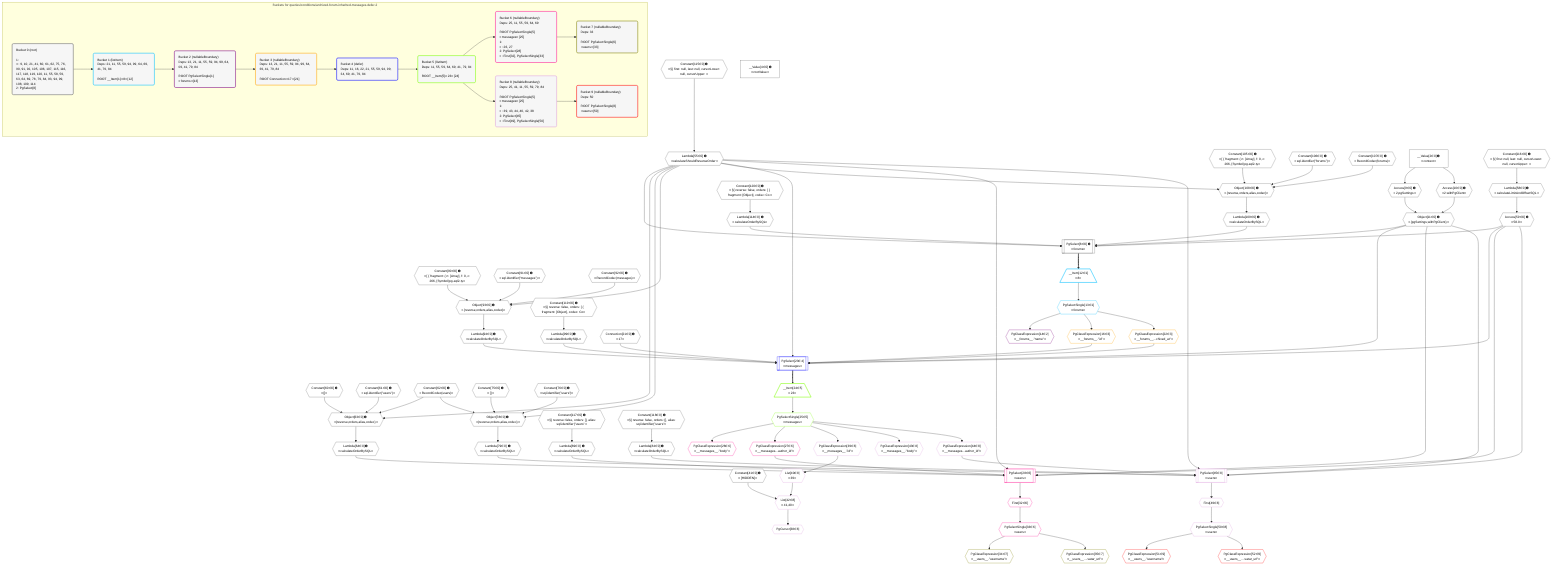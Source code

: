 %%{init: {'themeVariables': { 'fontSize': '12px'}}}%%
graph TD
    classDef path fill:#eee,stroke:#000,color:#000
    classDef plan fill:#fff,stroke-width:1px,color:#000
    classDef itemplan fill:#fff,stroke-width:2px,color:#000
    classDef unbatchedplan fill:#dff,stroke-width:1px,color:#000
    classDef sideeffectplan fill:#fcc,stroke-width:2px,color:#000
    classDef bucket fill:#f6f6f6,color:#000,stroke-width:2px,text-align:left


    %% plan dependencies
    PgSelect8[["PgSelect[8∈0] ➊<br />ᐸforumsᐳ"]]:::plan
    Object11{{"Object[11∈0] ➊<br />ᐸ{pgSettings,withPgClient}ᐳ"}}:::plan
    Lambda55{{"Lambda[55∈0] ➊<br />ᐸcalculateShouldReverseOrderᐳ"}}:::plan
    Access59{{"Access[59∈0] ➊<br />ᐸ58.0ᐳ"}}:::plan
    Lambda109{{"Lambda[109∈0] ➊<br />ᐸcalculateOrderBySQLᐳ"}}:::plan
    Lambda114{{"Lambda[114∈0] ➊<br />ᐸcalculateOrderBySQLᐳ"}}:::plan
    Object11 & Lambda55 & Access59 & Lambda109 & Lambda114 --> PgSelect8
    Object63{{"Object[63∈0] ➊<br />ᐸ{reverse,orders,alias,codec}ᐳ"}}:::plan
    Constant60{{"Constant[60∈0] ➊<br />ᐸ[]ᐳ"}}:::plan
    Constant61{{"Constant[61∈0] ➊<br />ᐸsql.identifier(”users”)ᐳ"}}:::plan
    Constant62{{"Constant[62∈0] ➊<br />ᐸRecordCodec(users)ᐳ"}}:::plan
    Lambda55 & Constant60 & Constant61 & Constant62 --> Object63
    Object78{{"Object[78∈0] ➊<br />ᐸ{reverse,orders,alias,codec}ᐳ"}}:::plan
    Constant75{{"Constant[75∈0] ➊<br />ᐸ[]ᐳ"}}:::plan
    Constant76{{"Constant[76∈0] ➊<br />ᐸsql.identifier(”users”)ᐳ"}}:::plan
    Lambda55 & Constant75 & Constant76 & Constant62 --> Object78
    Object93{{"Object[93∈0] ➊<br />ᐸ{reverse,orders,alias,codec}ᐳ"}}:::plan
    Constant90{{"Constant[90∈0] ➊<br />ᐸ[ { fragment: { n: [Array], f: 0, c: 266, [Symbol(pg-sql2-tyᐳ"}}:::plan
    Constant91{{"Constant[91∈0] ➊<br />ᐸsql.identifier(”messages”)ᐳ"}}:::plan
    Constant92{{"Constant[92∈0] ➊<br />ᐸRecordCodec(messages)ᐳ"}}:::plan
    Lambda55 & Constant90 & Constant91 & Constant92 --> Object93
    Object108{{"Object[108∈0] ➊<br />ᐸ{reverse,orders,alias,codec}ᐳ"}}:::plan
    Constant105{{"Constant[105∈0] ➊<br />ᐸ[ { fragment: { n: [Array], f: 0, c: 266, [Symbol(pg-sql2-tyᐳ"}}:::plan
    Constant106{{"Constant[106∈0] ➊<br />ᐸsql.identifier(”forums”)ᐳ"}}:::plan
    Constant107{{"Constant[107∈0] ➊<br />ᐸRecordCodec(forums)ᐳ"}}:::plan
    Lambda55 & Constant105 & Constant106 & Constant107 --> Object108
    Access9{{"Access[9∈0] ➊<br />ᐸ2.pgSettingsᐳ"}}:::plan
    Access10{{"Access[10∈0] ➊<br />ᐸ2.withPgClientᐳ"}}:::plan
    Access9 & Access10 --> Object11
    __Value2["__Value[2∈0] ➊<br />ᐸcontextᐳ"]:::plan
    __Value2 --> Access9
    __Value2 --> Access10
    Constant115{{"Constant[115∈0] ➊<br />ᐸ§{ first: null, last: null, cursorLower: null, cursorUpper: ᐳ"}}:::plan
    Constant115 --> Lambda55
    Lambda58{{"Lambda[58∈0] ➊<br />ᐸcalculateLimitAndOffsetSQLᐳ"}}:::plan
    Constant116{{"Constant[116∈0] ➊<br />ᐸ§{ first: null, last: null, cursorLower: null, cursorUpper: ᐳ"}}:::plan
    Constant116 --> Lambda58
    Lambda58 --> Access59
    Lambda64{{"Lambda[64∈0] ➊<br />ᐸcalculateOrderBySQLᐳ"}}:::plan
    Object63 --> Lambda64
    Lambda69{{"Lambda[69∈0] ➊<br />ᐸcalculateOrderBySQLᐳ"}}:::plan
    Constant117{{"Constant[117∈0] ➊<br />ᐸ§{ reverse: false, orders: [], alias: sql.identifier(”users”ᐳ"}}:::plan
    Constant117 --> Lambda69
    Lambda79{{"Lambda[79∈0] ➊<br />ᐸcalculateOrderBySQLᐳ"}}:::plan
    Object78 --> Lambda79
    Lambda84{{"Lambda[84∈0] ➊<br />ᐸcalculateOrderBySQLᐳ"}}:::plan
    Constant118{{"Constant[118∈0] ➊<br />ᐸ§{ reverse: false, orders: [], alias: sql.identifier(”users”ᐳ"}}:::plan
    Constant118 --> Lambda84
    Lambda94{{"Lambda[94∈0] ➊<br />ᐸcalculateOrderBySQLᐳ"}}:::plan
    Object93 --> Lambda94
    Lambda99{{"Lambda[99∈0] ➊<br />ᐸcalculateOrderBySQLᐳ"}}:::plan
    Constant119{{"Constant[119∈0] ➊<br />ᐸ§{ reverse: false, orders: [ { fragment: [Object], codec: Coᐳ"}}:::plan
    Constant119 --> Lambda99
    Object108 --> Lambda109
    Constant120{{"Constant[120∈0] ➊<br />ᐸ§{ reverse: false, orders: [ { fragment: [Object], codec: Coᐳ"}}:::plan
    Constant120 --> Lambda114
    __Value4["__Value[4∈0] ➊<br />ᐸrootValueᐳ"]:::plan
    Connection21{{"Connection[21∈0] ➊<br />ᐸ17ᐳ"}}:::plan
    Constant41{{"Constant[41∈0] ➊<br />ᐸ[HIDDEN]ᐳ"}}:::plan
    __Item12[/"__Item[12∈1]<br />ᐸ8ᐳ"\]:::itemplan
    PgSelect8 ==> __Item12
    PgSelectSingle13{{"PgSelectSingle[13∈1]<br />ᐸforumsᐳ"}}:::plan
    __Item12 --> PgSelectSingle13
    PgClassExpression14{{"PgClassExpression[14∈2]<br />ᐸ__forums__.”name”ᐳ"}}:::plan
    PgSelectSingle13 --> PgClassExpression14
    PgClassExpression16{{"PgClassExpression[16∈3]<br />ᐸ__forums__.”id”ᐳ"}}:::plan
    PgSelectSingle13 --> PgClassExpression16
    PgClassExpression22{{"PgClassExpression[22∈3]<br />ᐸ__forums__...chived_at”ᐳ"}}:::plan
    PgSelectSingle13 --> PgClassExpression22
    PgSelect23[["PgSelect[23∈4]<br />ᐸmessagesᐳ"]]:::plan
    Object11 & PgClassExpression16 & PgClassExpression22 & Connection21 & Lambda55 & Access59 & Lambda94 & Lambda99 --> PgSelect23
    __Item24[/"__Item[24∈5]<br />ᐸ23ᐳ"\]:::itemplan
    PgSelect23 ==> __Item24
    PgSelectSingle25{{"PgSelectSingle[25∈5]<br />ᐸmessagesᐳ"}}:::plan
    __Item24 --> PgSelectSingle25
    PgSelect28[["PgSelect[28∈6]<br />ᐸusersᐳ"]]:::plan
    PgClassExpression27{{"PgClassExpression[27∈6]<br />ᐸ__messages...author_id”ᐳ"}}:::plan
    Object11 & PgClassExpression27 & Lambda55 & Access59 & Lambda64 & Lambda69 --> PgSelect28
    PgClassExpression26{{"PgClassExpression[26∈6]<br />ᐸ__messages__.”body”ᐳ"}}:::plan
    PgSelectSingle25 --> PgClassExpression26
    PgSelectSingle25 --> PgClassExpression27
    First32{{"First[32∈6]"}}:::plan
    PgSelect28 --> First32
    PgSelectSingle33{{"PgSelectSingle[33∈6]<br />ᐸusersᐳ"}}:::plan
    First32 --> PgSelectSingle33
    PgClassExpression34{{"PgClassExpression[34∈7]<br />ᐸ__users__.”username”ᐳ"}}:::plan
    PgSelectSingle33 --> PgClassExpression34
    PgClassExpression35{{"PgClassExpression[35∈7]<br />ᐸ__users__....vatar_url”ᐳ"}}:::plan
    PgSelectSingle33 --> PgClassExpression35
    PgSelect45[["PgSelect[45∈8]<br />ᐸusersᐳ"]]:::plan
    PgClassExpression44{{"PgClassExpression[44∈8]<br />ᐸ__messages...author_id”ᐳ"}}:::plan
    Object11 & PgClassExpression44 & Lambda55 & Access59 & Lambda79 & Lambda84 --> PgSelect45
    List42{{"List[42∈8]<br />ᐸ41,40ᐳ"}}:::plan
    List40{{"List[40∈8]<br />ᐸ39ᐳ"}}:::plan
    Constant41 & List40 --> List42
    PgCursor38{{"PgCursor[38∈8]"}}:::plan
    List42 --> PgCursor38
    PgClassExpression39{{"PgClassExpression[39∈8]<br />ᐸ__messages__.”id”ᐳ"}}:::plan
    PgSelectSingle25 --> PgClassExpression39
    PgClassExpression39 --> List40
    PgClassExpression43{{"PgClassExpression[43∈8]<br />ᐸ__messages__.”body”ᐳ"}}:::plan
    PgSelectSingle25 --> PgClassExpression43
    PgSelectSingle25 --> PgClassExpression44
    First49{{"First[49∈8]"}}:::plan
    PgSelect45 --> First49
    PgSelectSingle50{{"PgSelectSingle[50∈8]<br />ᐸusersᐳ"}}:::plan
    First49 --> PgSelectSingle50
    PgClassExpression51{{"PgClassExpression[51∈9]<br />ᐸ__users__.”username”ᐳ"}}:::plan
    PgSelectSingle50 --> PgClassExpression51
    PgClassExpression52{{"PgClassExpression[52∈9]<br />ᐸ__users__....vatar_url”ᐳ"}}:::plan
    PgSelectSingle50 --> PgClassExpression52

    %% define steps

    subgraph "Buckets for queries/conditions/archived-forum-inherited-messages.defer-2"
    Bucket0("Bucket 0 (root)<br /><br />1: <br />ᐳ: 9, 10, 21, 41, 60, 61, 62, 75, 76, 90, 91, 92, 105, 106, 107, 115, 116, 117, 118, 119, 120, 11, 55, 58, 59, 63, 64, 69, 78, 79, 84, 93, 94, 99, 108, 109, 114<br />2: PgSelect[8]"):::bucket
    classDef bucket0 stroke:#696969
    class Bucket0,__Value2,__Value4,PgSelect8,Access9,Access10,Object11,Connection21,Constant41,Lambda55,Lambda58,Access59,Constant60,Constant61,Constant62,Object63,Lambda64,Lambda69,Constant75,Constant76,Object78,Lambda79,Lambda84,Constant90,Constant91,Constant92,Object93,Lambda94,Lambda99,Constant105,Constant106,Constant107,Object108,Lambda109,Lambda114,Constant115,Constant116,Constant117,Constant118,Constant119,Constant120 bucket0
    Bucket1("Bucket 1 (listItem)<br />Deps: 21, 11, 55, 59, 94, 99, 64, 69, 41, 79, 84<br /><br />ROOT __Item{1}ᐸ8ᐳ[12]"):::bucket
    classDef bucket1 stroke:#00bfff
    class Bucket1,__Item12,PgSelectSingle13 bucket1
    Bucket2("Bucket 2 (nullableBoundary)<br />Deps: 13, 21, 11, 55, 59, 94, 99, 64, 69, 41, 79, 84<br /><br />ROOT PgSelectSingle{1}ᐸforumsᐳ[13]"):::bucket
    classDef bucket2 stroke:#7f007f
    class Bucket2,PgClassExpression14 bucket2
    Bucket3("Bucket 3 (nullableBoundary)<br />Deps: 13, 21, 11, 55, 59, 94, 99, 64, 69, 41, 79, 84<br /><br />ROOT Connectionᐸ17ᐳ[21]"):::bucket
    classDef bucket3 stroke:#ffa500
    class Bucket3,PgClassExpression16,PgClassExpression22 bucket3
    Bucket4("Bucket 4 (defer)<br />Deps: 11, 16, 22, 21, 55, 59, 94, 99, 64, 69, 41, 79, 84"):::bucket
    classDef bucket4 stroke:#0000ff
    class Bucket4,PgSelect23 bucket4
    Bucket5("Bucket 5 (listItem)<br />Deps: 11, 55, 59, 64, 69, 41, 79, 84<br /><br />ROOT __Item{5}ᐸ23ᐳ[24]"):::bucket
    classDef bucket5 stroke:#7fff00
    class Bucket5,__Item24,PgSelectSingle25 bucket5
    Bucket6("Bucket 6 (nullableBoundary)<br />Deps: 25, 11, 55, 59, 64, 69<br /><br />ROOT PgSelectSingle{5}ᐸmessagesᐳ[25]<br />1: <br />ᐳ: 26, 27<br />2: PgSelect[28]<br />ᐳ: First[32], PgSelectSingle[33]"):::bucket
    classDef bucket6 stroke:#ff1493
    class Bucket6,PgClassExpression26,PgClassExpression27,PgSelect28,First32,PgSelectSingle33 bucket6
    Bucket7("Bucket 7 (nullableBoundary)<br />Deps: 33<br /><br />ROOT PgSelectSingle{6}ᐸusersᐳ[33]"):::bucket
    classDef bucket7 stroke:#808000
    class Bucket7,PgClassExpression34,PgClassExpression35 bucket7
    Bucket8("Bucket 8 (nullableBoundary)<br />Deps: 25, 41, 11, 55, 59, 79, 84<br /><br />ROOT PgSelectSingle{5}ᐸmessagesᐳ[25]<br />1: <br />ᐳ: 39, 43, 44, 40, 42, 38<br />2: PgSelect[45]<br />ᐳ: First[49], PgSelectSingle[50]"):::bucket
    classDef bucket8 stroke:#dda0dd
    class Bucket8,PgCursor38,PgClassExpression39,List40,List42,PgClassExpression43,PgClassExpression44,PgSelect45,First49,PgSelectSingle50 bucket8
    Bucket9("Bucket 9 (nullableBoundary)<br />Deps: 50<br /><br />ROOT PgSelectSingle{8}ᐸusersᐳ[50]"):::bucket
    classDef bucket9 stroke:#ff0000
    class Bucket9,PgClassExpression51,PgClassExpression52 bucket9
    Bucket0 --> Bucket1
    Bucket1 --> Bucket2
    Bucket2 --> Bucket3
    Bucket3 --> Bucket4
    Bucket4 --> Bucket5
    Bucket5 --> Bucket6 & Bucket8
    Bucket6 --> Bucket7
    Bucket8 --> Bucket9
    end